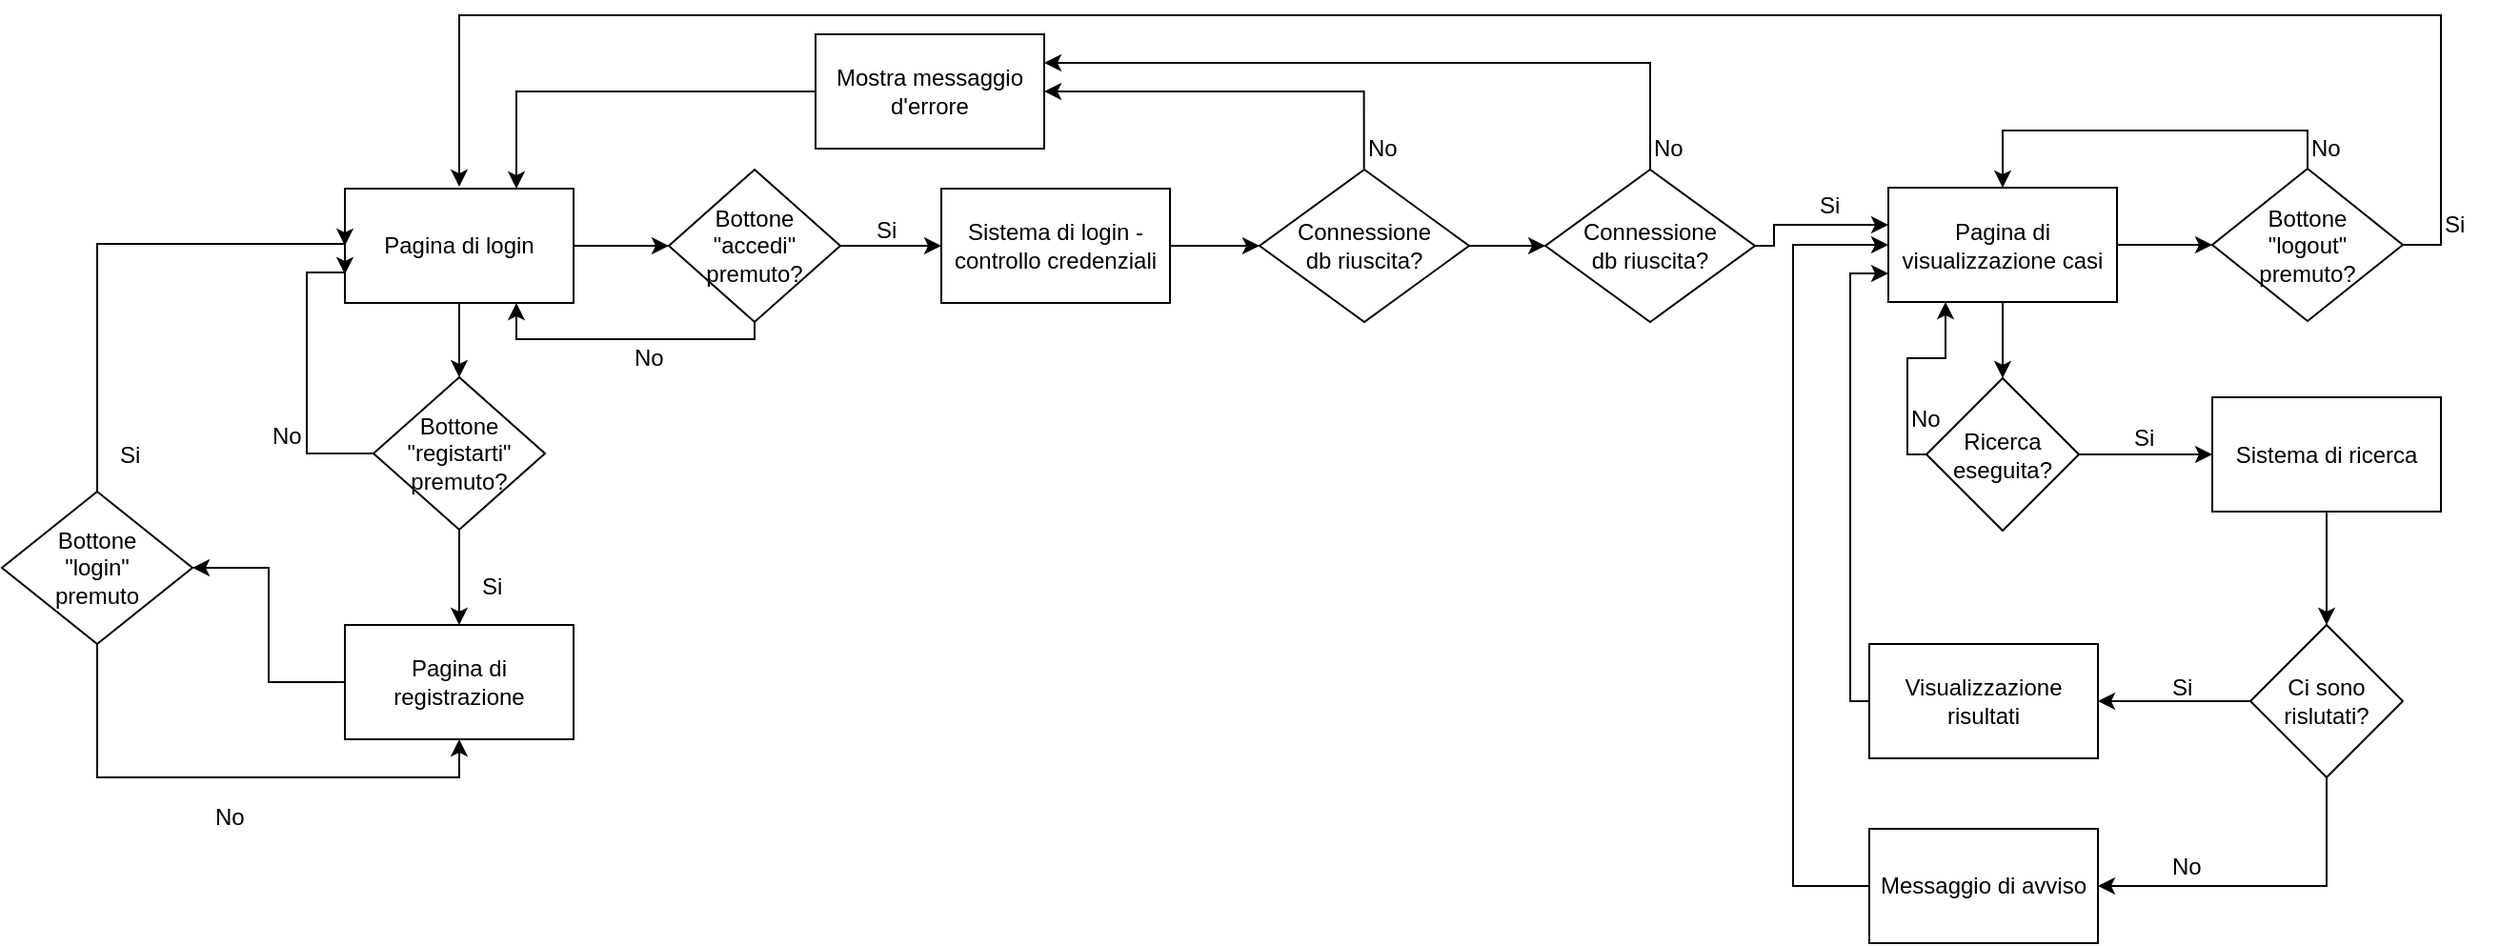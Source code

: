 <mxfile pages="1" version="11.2.5" type="device"><diagram id="zyPT1WrspqYedzCWC7mj" name="Page-1"><mxGraphModel dx="1543" dy="1528" grid="1" gridSize="10" guides="1" tooltips="1" connect="1" arrows="1" fold="1" page="1" pageScale="1" pageWidth="827" pageHeight="1169" math="0" shadow="0"><root><mxCell id="0"/><mxCell id="1" parent="0"/><mxCell id="T8X2e3TbCQOORuQ3KGmO-3" value="" style="edgeStyle=orthogonalEdgeStyle;rounded=0;orthogonalLoop=1;jettySize=auto;html=1;" parent="1" source="T8X2e3TbCQOORuQ3KGmO-1" target="T8X2e3TbCQOORuQ3KGmO-2" edge="1"><mxGeometry relative="1" as="geometry"/></mxCell><mxCell id="z0GpdHKqTuZ-becWu_xw-11" value="" style="edgeStyle=orthogonalEdgeStyle;rounded=0;orthogonalLoop=1;jettySize=auto;html=1;" edge="1" parent="1" source="T8X2e3TbCQOORuQ3KGmO-1" target="z0GpdHKqTuZ-becWu_xw-10"><mxGeometry relative="1" as="geometry"/></mxCell><mxCell id="T8X2e3TbCQOORuQ3KGmO-1" value="Pagina di login" style="rounded=0;whiteSpace=wrap;html=1;" parent="1" vertex="1"><mxGeometry x="40" y="71" width="120" height="60" as="geometry"/></mxCell><mxCell id="z0GpdHKqTuZ-becWu_xw-28" value="" style="edgeStyle=orthogonalEdgeStyle;rounded=0;orthogonalLoop=1;jettySize=auto;html=1;" edge="1" parent="1" source="T8X2e3TbCQOORuQ3KGmO-2" target="z0GpdHKqTuZ-becWu_xw-27"><mxGeometry relative="1" as="geometry"/></mxCell><mxCell id="z0GpdHKqTuZ-becWu_xw-34" style="edgeStyle=orthogonalEdgeStyle;rounded=0;orthogonalLoop=1;jettySize=auto;html=1;entryX=0.75;entryY=1;entryDx=0;entryDy=0;" edge="1" parent="1" source="T8X2e3TbCQOORuQ3KGmO-2" target="T8X2e3TbCQOORuQ3KGmO-1"><mxGeometry relative="1" as="geometry"><Array as="points"><mxPoint x="255" y="150"/><mxPoint x="130" y="150"/></Array></mxGeometry></mxCell><mxCell id="T8X2e3TbCQOORuQ3KGmO-2" value="&lt;div&gt;Bottone&lt;/div&gt;&lt;div&gt;&quot;accedi&quot;&lt;/div&gt;&lt;div&gt;premuto?&lt;br&gt;&lt;/div&gt;" style="rhombus;whiteSpace=wrap;html=1;" parent="1" vertex="1"><mxGeometry x="210" y="61" width="90" height="80" as="geometry"/></mxCell><mxCell id="T8X2e3TbCQOORuQ3KGmO-5" value="No" style="text;html=1;resizable=0;points=[];autosize=1;align=left;verticalAlign=top;spacingTop=-4;" parent="1" vertex="1"><mxGeometry x="190" y="150" width="30" height="20" as="geometry"/></mxCell><mxCell id="T8X2e3TbCQOORuQ3KGmO-10" value="" style="edgeStyle=orthogonalEdgeStyle;rounded=0;orthogonalLoop=1;jettySize=auto;html=1;" parent="1" source="T8X2e3TbCQOORuQ3KGmO-6" target="T8X2e3TbCQOORuQ3KGmO-9" edge="1"><mxGeometry relative="1" as="geometry"/></mxCell><mxCell id="z0GpdHKqTuZ-becWu_xw-3" value="" style="edgeStyle=orthogonalEdgeStyle;rounded=0;orthogonalLoop=1;jettySize=auto;html=1;" edge="1" parent="1" source="T8X2e3TbCQOORuQ3KGmO-6" target="z0GpdHKqTuZ-becWu_xw-1"><mxGeometry relative="1" as="geometry"/></mxCell><mxCell id="T8X2e3TbCQOORuQ3KGmO-6" value="Pagina di visualizzazione casi" style="rounded=0;whiteSpace=wrap;html=1;" parent="1" vertex="1"><mxGeometry x="850" y="70.5" width="120" height="60" as="geometry"/></mxCell><mxCell id="T8X2e3TbCQOORuQ3KGmO-8" value="Si" style="text;html=1;resizable=0;points=[];autosize=1;align=left;verticalAlign=top;spacingTop=-4;" parent="1" vertex="1"><mxGeometry x="812" y="70" width="30" height="20" as="geometry"/></mxCell><mxCell id="T8X2e3TbCQOORuQ3KGmO-12" style="edgeStyle=orthogonalEdgeStyle;rounded=0;orthogonalLoop=1;jettySize=auto;html=1;exitX=1;exitY=0.5;exitDx=0;exitDy=0;" parent="1" source="T8X2e3TbCQOORuQ3KGmO-9" edge="1"><mxGeometry relative="1" as="geometry"><mxPoint x="100" y="70" as="targetPoint"/><mxPoint x="630" y="40" as="sourcePoint"/><Array as="points"><mxPoint x="1140" y="101"/><mxPoint x="1140" y="-20"/><mxPoint x="100" y="-20"/></Array></mxGeometry></mxCell><mxCell id="T8X2e3TbCQOORuQ3KGmO-14" style="edgeStyle=orthogonalEdgeStyle;rounded=0;orthogonalLoop=1;jettySize=auto;html=1;exitX=0.5;exitY=0;exitDx=0;exitDy=0;entryX=0.5;entryY=0;entryDx=0;entryDy=0;" parent="1" source="T8X2e3TbCQOORuQ3KGmO-9" target="T8X2e3TbCQOORuQ3KGmO-6" edge="1"><mxGeometry relative="1" as="geometry"/></mxCell><mxCell id="T8X2e3TbCQOORuQ3KGmO-9" value="&lt;div&gt;Bottone &lt;br&gt;&lt;/div&gt;&lt;div&gt;&quot;logout&quot; &lt;br&gt;&lt;/div&gt;&lt;div&gt;premuto?&lt;/div&gt;" style="rhombus;whiteSpace=wrap;html=1;" parent="1" vertex="1"><mxGeometry x="1020" y="60.5" width="100" height="80" as="geometry"/></mxCell><mxCell id="T8X2e3TbCQOORuQ3KGmO-13" value="Si" style="text;html=1;resizable=0;points=[];autosize=1;align=left;verticalAlign=top;spacingTop=-4;" parent="1" vertex="1"><mxGeometry x="1140" y="80" width="30" height="20" as="geometry"/></mxCell><mxCell id="T8X2e3TbCQOORuQ3KGmO-15" value="No" style="text;html=1;resizable=0;points=[];autosize=1;align=left;verticalAlign=top;spacingTop=-4;" parent="1" vertex="1"><mxGeometry x="1070" y="40" width="30" height="20" as="geometry"/></mxCell><mxCell id="z0GpdHKqTuZ-becWu_xw-5" value="" style="edgeStyle=orthogonalEdgeStyle;rounded=0;orthogonalLoop=1;jettySize=auto;html=1;" edge="1" parent="1" source="z0GpdHKqTuZ-becWu_xw-1" target="z0GpdHKqTuZ-becWu_xw-4"><mxGeometry relative="1" as="geometry"/></mxCell><mxCell id="z0GpdHKqTuZ-becWu_xw-7" style="edgeStyle=orthogonalEdgeStyle;rounded=0;orthogonalLoop=1;jettySize=auto;html=1;exitX=0;exitY=0.5;exitDx=0;exitDy=0;entryX=0.25;entryY=1;entryDx=0;entryDy=0;" edge="1" parent="1" source="z0GpdHKqTuZ-becWu_xw-1" target="T8X2e3TbCQOORuQ3KGmO-6"><mxGeometry relative="1" as="geometry"><Array as="points"><mxPoint x="860" y="211"/><mxPoint x="860" y="160"/><mxPoint x="880" y="160"/></Array></mxGeometry></mxCell><mxCell id="z0GpdHKqTuZ-becWu_xw-1" value="Ricerca eseguita?" style="rhombus;whiteSpace=wrap;html=1;" vertex="1" parent="1"><mxGeometry x="870" y="170.5" width="80" height="80" as="geometry"/></mxCell><mxCell id="z0GpdHKqTuZ-becWu_xw-45" value="" style="edgeStyle=orthogonalEdgeStyle;rounded=0;orthogonalLoop=1;jettySize=auto;html=1;" edge="1" parent="1" source="z0GpdHKqTuZ-becWu_xw-4" target="z0GpdHKqTuZ-becWu_xw-44"><mxGeometry relative="1" as="geometry"/></mxCell><mxCell id="z0GpdHKqTuZ-becWu_xw-4" value="Sistema di ricerca" style="rounded=0;whiteSpace=wrap;html=1;" vertex="1" parent="1"><mxGeometry x="1020" y="180.5" width="120" height="60" as="geometry"/></mxCell><mxCell id="z0GpdHKqTuZ-becWu_xw-8" value="No" style="text;html=1;resizable=0;points=[];autosize=1;align=left;verticalAlign=top;spacingTop=-4;" vertex="1" parent="1"><mxGeometry x="860" y="181.5" width="30" height="20" as="geometry"/></mxCell><mxCell id="z0GpdHKqTuZ-becWu_xw-9" value="&lt;div&gt;Si&lt;/div&gt;&lt;div&gt;&lt;br&gt;&lt;/div&gt;" style="text;html=1;resizable=0;points=[];autosize=1;align=left;verticalAlign=top;spacingTop=-4;" vertex="1" parent="1"><mxGeometry x="977" y="191.5" width="30" height="30" as="geometry"/></mxCell><mxCell id="z0GpdHKqTuZ-becWu_xw-14" value="" style="edgeStyle=orthogonalEdgeStyle;rounded=0;orthogonalLoop=1;jettySize=auto;html=1;" edge="1" parent="1" source="z0GpdHKqTuZ-becWu_xw-10" target="z0GpdHKqTuZ-becWu_xw-13"><mxGeometry relative="1" as="geometry"/></mxCell><mxCell id="z0GpdHKqTuZ-becWu_xw-19" value="" style="edgeStyle=orthogonalEdgeStyle;rounded=0;orthogonalLoop=1;jettySize=auto;html=1;entryX=0;entryY=0.75;entryDx=0;entryDy=0;" edge="1" parent="1" source="z0GpdHKqTuZ-becWu_xw-10" target="T8X2e3TbCQOORuQ3KGmO-1"><mxGeometry relative="1" as="geometry"><mxPoint x="-40" y="211" as="targetPoint"/><Array as="points"><mxPoint x="20" y="210"/><mxPoint x="20" y="115"/></Array></mxGeometry></mxCell><mxCell id="z0GpdHKqTuZ-becWu_xw-10" value="&lt;div&gt;Bottone &quot;registarti&quot;&lt;/div&gt;&lt;div&gt;premuto?&lt;br&gt;&lt;/div&gt;" style="rhombus;whiteSpace=wrap;html=1;" vertex="1" parent="1"><mxGeometry x="55" y="170" width="90" height="80" as="geometry"/></mxCell><mxCell id="z0GpdHKqTuZ-becWu_xw-21" value="" style="edgeStyle=orthogonalEdgeStyle;rounded=0;orthogonalLoop=1;jettySize=auto;html=1;" edge="1" parent="1" source="z0GpdHKqTuZ-becWu_xw-13" target="z0GpdHKqTuZ-becWu_xw-20"><mxGeometry relative="1" as="geometry"/></mxCell><mxCell id="z0GpdHKqTuZ-becWu_xw-13" value="Pagina di registrazione" style="rounded=0;whiteSpace=wrap;html=1;" vertex="1" parent="1"><mxGeometry x="40" y="300" width="120" height="60" as="geometry"/></mxCell><mxCell id="z0GpdHKqTuZ-becWu_xw-15" value="Si" style="text;html=1;resizable=0;points=[];autosize=1;align=left;verticalAlign=top;spacingTop=-4;" vertex="1" parent="1"><mxGeometry x="110" y="270" width="30" height="20" as="geometry"/></mxCell><mxCell id="z0GpdHKqTuZ-becWu_xw-22" style="edgeStyle=orthogonalEdgeStyle;rounded=0;orthogonalLoop=1;jettySize=auto;html=1;entryX=0.5;entryY=1;entryDx=0;entryDy=0;" edge="1" parent="1" source="z0GpdHKqTuZ-becWu_xw-20" target="z0GpdHKqTuZ-becWu_xw-13"><mxGeometry relative="1" as="geometry"><Array as="points"><mxPoint x="-90" y="380"/><mxPoint x="100" y="380"/></Array></mxGeometry></mxCell><mxCell id="z0GpdHKqTuZ-becWu_xw-24" value="" style="edgeStyle=orthogonalEdgeStyle;rounded=0;orthogonalLoop=1;jettySize=auto;html=1;entryX=0;entryY=0.5;entryDx=0;entryDy=0;" edge="1" parent="1" source="z0GpdHKqTuZ-becWu_xw-20" target="T8X2e3TbCQOORuQ3KGmO-1"><mxGeometry relative="1" as="geometry"><mxPoint x="-100" y="241" as="targetPoint"/><Array as="points"><mxPoint x="-90" y="100"/></Array></mxGeometry></mxCell><mxCell id="z0GpdHKqTuZ-becWu_xw-20" value="&lt;div&gt;Bottone &lt;br&gt;&lt;/div&gt;&lt;div&gt;&quot;login&quot; &lt;br&gt;&lt;/div&gt;&lt;div&gt;premuto&lt;/div&gt;" style="rhombus;whiteSpace=wrap;html=1;" vertex="1" parent="1"><mxGeometry x="-140" y="230" width="100" height="80" as="geometry"/></mxCell><mxCell id="z0GpdHKqTuZ-becWu_xw-23" value="No" style="text;html=1;resizable=0;points=[];autosize=1;align=left;verticalAlign=top;spacingTop=-4;" vertex="1" parent="1"><mxGeometry x="-30" y="391" width="30" height="20" as="geometry"/></mxCell><mxCell id="z0GpdHKqTuZ-becWu_xw-25" value="No" style="text;html=1;resizable=0;points=[];autosize=1;align=left;verticalAlign=top;spacingTop=-4;" vertex="1" parent="1"><mxGeometry y="191" width="30" height="20" as="geometry"/></mxCell><mxCell id="z0GpdHKqTuZ-becWu_xw-26" value="Si" style="text;html=1;resizable=0;points=[];autosize=1;align=left;verticalAlign=top;spacingTop=-4;" vertex="1" parent="1"><mxGeometry x="-80" y="200.5" width="30" height="20" as="geometry"/></mxCell><mxCell id="z0GpdHKqTuZ-becWu_xw-31" value="" style="edgeStyle=orthogonalEdgeStyle;rounded=0;orthogonalLoop=1;jettySize=auto;html=1;" edge="1" parent="1" source="z0GpdHKqTuZ-becWu_xw-27" target="z0GpdHKqTuZ-becWu_xw-30"><mxGeometry relative="1" as="geometry"/></mxCell><mxCell id="z0GpdHKqTuZ-becWu_xw-27" value="Sistema di login - controllo credenziali" style="rounded=0;whiteSpace=wrap;html=1;" vertex="1" parent="1"><mxGeometry x="353" y="71" width="120" height="60" as="geometry"/></mxCell><mxCell id="z0GpdHKqTuZ-becWu_xw-29" value="Si" style="text;html=1;resizable=0;points=[];autosize=1;align=left;verticalAlign=top;spacingTop=-4;" vertex="1" parent="1"><mxGeometry x="317" y="83" width="30" height="20" as="geometry"/></mxCell><mxCell id="z0GpdHKqTuZ-becWu_xw-33" style="edgeStyle=orthogonalEdgeStyle;rounded=0;orthogonalLoop=1;jettySize=auto;html=1;entryX=1;entryY=0.5;entryDx=0;entryDy=0;" edge="1" parent="1" target="z0GpdHKqTuZ-becWu_xw-36"><mxGeometry relative="1" as="geometry"><mxPoint x="405.667" y="19.833" as="targetPoint"/><mxPoint x="574.833" y="60.47" as="sourcePoint"/><Array as="points"><mxPoint x="575" y="20"/></Array></mxGeometry></mxCell><mxCell id="z0GpdHKqTuZ-becWu_xw-40" value="" style="edgeStyle=orthogonalEdgeStyle;rounded=0;orthogonalLoop=1;jettySize=auto;html=1;" edge="1" parent="1" source="z0GpdHKqTuZ-becWu_xw-30" target="z0GpdHKqTuZ-becWu_xw-39"><mxGeometry relative="1" as="geometry"/></mxCell><mxCell id="z0GpdHKqTuZ-becWu_xw-30" value="&lt;div&gt;Connessione&lt;/div&gt;&lt;div&gt;db riuscita?&lt;br&gt;&lt;/div&gt;" style="rhombus;whiteSpace=wrap;html=1;" vertex="1" parent="1"><mxGeometry x="520" y="61" width="110" height="80" as="geometry"/></mxCell><mxCell id="z0GpdHKqTuZ-becWu_xw-35" value="No" style="text;html=1;resizable=0;points=[];autosize=1;align=left;verticalAlign=top;spacingTop=-4;" vertex="1" parent="1"><mxGeometry x="575" y="40" width="30" height="20" as="geometry"/></mxCell><mxCell id="z0GpdHKqTuZ-becWu_xw-37" style="edgeStyle=orthogonalEdgeStyle;rounded=0;orthogonalLoop=1;jettySize=auto;html=1;entryX=0.75;entryY=0;entryDx=0;entryDy=0;" edge="1" parent="1" source="z0GpdHKqTuZ-becWu_xw-36" target="T8X2e3TbCQOORuQ3KGmO-1"><mxGeometry relative="1" as="geometry"/></mxCell><mxCell id="z0GpdHKqTuZ-becWu_xw-36" value="Mostra messaggio d'errore" style="rounded=0;whiteSpace=wrap;html=1;" vertex="1" parent="1"><mxGeometry x="287" y="-10" width="120" height="60" as="geometry"/></mxCell><mxCell id="z0GpdHKqTuZ-becWu_xw-41" style="edgeStyle=orthogonalEdgeStyle;rounded=0;orthogonalLoop=1;jettySize=auto;html=1;entryX=1;entryY=0.25;entryDx=0;entryDy=0;" edge="1" parent="1" source="z0GpdHKqTuZ-becWu_xw-39" target="z0GpdHKqTuZ-becWu_xw-36"><mxGeometry relative="1" as="geometry"><Array as="points"><mxPoint x="725" y="5"/></Array></mxGeometry></mxCell><mxCell id="z0GpdHKqTuZ-becWu_xw-43" value="" style="edgeStyle=orthogonalEdgeStyle;rounded=0;orthogonalLoop=1;jettySize=auto;html=1;" edge="1" parent="1" source="z0GpdHKqTuZ-becWu_xw-39" target="T8X2e3TbCQOORuQ3KGmO-6"><mxGeometry relative="1" as="geometry"><Array as="points"><mxPoint x="790" y="101"/><mxPoint x="790" y="90"/></Array></mxGeometry></mxCell><mxCell id="z0GpdHKqTuZ-becWu_xw-39" value="&lt;div&gt;Connessione&lt;/div&gt;&lt;div&gt;db riuscita?&lt;br&gt;&lt;/div&gt;" style="rhombus;whiteSpace=wrap;html=1;" vertex="1" parent="1"><mxGeometry x="670" y="61" width="110" height="80" as="geometry"/></mxCell><mxCell id="z0GpdHKqTuZ-becWu_xw-42" value="No" style="text;html=1;resizable=0;points=[];autosize=1;align=left;verticalAlign=top;spacingTop=-4;" vertex="1" parent="1"><mxGeometry x="725" y="40" width="30" height="20" as="geometry"/></mxCell><mxCell id="z0GpdHKqTuZ-becWu_xw-46" style="edgeStyle=orthogonalEdgeStyle;rounded=0;orthogonalLoop=1;jettySize=auto;html=1;" edge="1" parent="1" source="z0GpdHKqTuZ-becWu_xw-44" target="z0GpdHKqTuZ-becWu_xw-47"><mxGeometry relative="1" as="geometry"><mxPoint x="890" y="340" as="targetPoint"/></mxGeometry></mxCell><mxCell id="z0GpdHKqTuZ-becWu_xw-57" style="edgeStyle=orthogonalEdgeStyle;rounded=0;orthogonalLoop=1;jettySize=auto;html=1;entryX=1;entryY=0.5;entryDx=0;entryDy=0;" edge="1" parent="1" source="z0GpdHKqTuZ-becWu_xw-44" target="z0GpdHKqTuZ-becWu_xw-56"><mxGeometry relative="1" as="geometry"><Array as="points"><mxPoint x="1080" y="437"/></Array></mxGeometry></mxCell><mxCell id="z0GpdHKqTuZ-becWu_xw-44" value="Ci sono rislutati?" style="rhombus;whiteSpace=wrap;html=1;" vertex="1" parent="1"><mxGeometry x="1040" y="300" width="80" height="80" as="geometry"/></mxCell><mxCell id="z0GpdHKqTuZ-becWu_xw-59" style="edgeStyle=orthogonalEdgeStyle;rounded=0;orthogonalLoop=1;jettySize=auto;html=1;entryX=0;entryY=0.75;entryDx=0;entryDy=0;" edge="1" parent="1" source="z0GpdHKqTuZ-becWu_xw-47" target="T8X2e3TbCQOORuQ3KGmO-6"><mxGeometry relative="1" as="geometry"><Array as="points"><mxPoint x="830" y="340"/><mxPoint x="830" y="116"/></Array></mxGeometry></mxCell><mxCell id="z0GpdHKqTuZ-becWu_xw-47" value="Visualizzazione risultati" style="rounded=0;whiteSpace=wrap;html=1;" vertex="1" parent="1"><mxGeometry x="840" y="310" width="120" height="60" as="geometry"/></mxCell><mxCell id="z0GpdHKqTuZ-becWu_xw-51" value="Si" style="text;html=1;resizable=0;points=[];autosize=1;align=left;verticalAlign=top;spacingTop=-4;" vertex="1" parent="1"><mxGeometry x="997" y="323" width="30" height="20" as="geometry"/></mxCell><mxCell id="z0GpdHKqTuZ-becWu_xw-55" value="No" style="text;html=1;resizable=0;points=[];autosize=1;align=left;verticalAlign=top;spacingTop=-4;" vertex="1" parent="1"><mxGeometry x="997" y="417" width="30" height="20" as="geometry"/></mxCell><mxCell id="z0GpdHKqTuZ-becWu_xw-58" style="edgeStyle=orthogonalEdgeStyle;rounded=0;orthogonalLoop=1;jettySize=auto;html=1;entryX=0;entryY=0.5;entryDx=0;entryDy=0;" edge="1" parent="1" source="z0GpdHKqTuZ-becWu_xw-56" target="T8X2e3TbCQOORuQ3KGmO-6"><mxGeometry relative="1" as="geometry"><Array as="points"><mxPoint x="800" y="437"/><mxPoint x="800" y="101"/></Array></mxGeometry></mxCell><mxCell id="z0GpdHKqTuZ-becWu_xw-56" value="Messaggio di avviso" style="rounded=0;whiteSpace=wrap;html=1;" vertex="1" parent="1"><mxGeometry x="840" y="407" width="120" height="60" as="geometry"/></mxCell></root></mxGraphModel></diagram></mxfile>